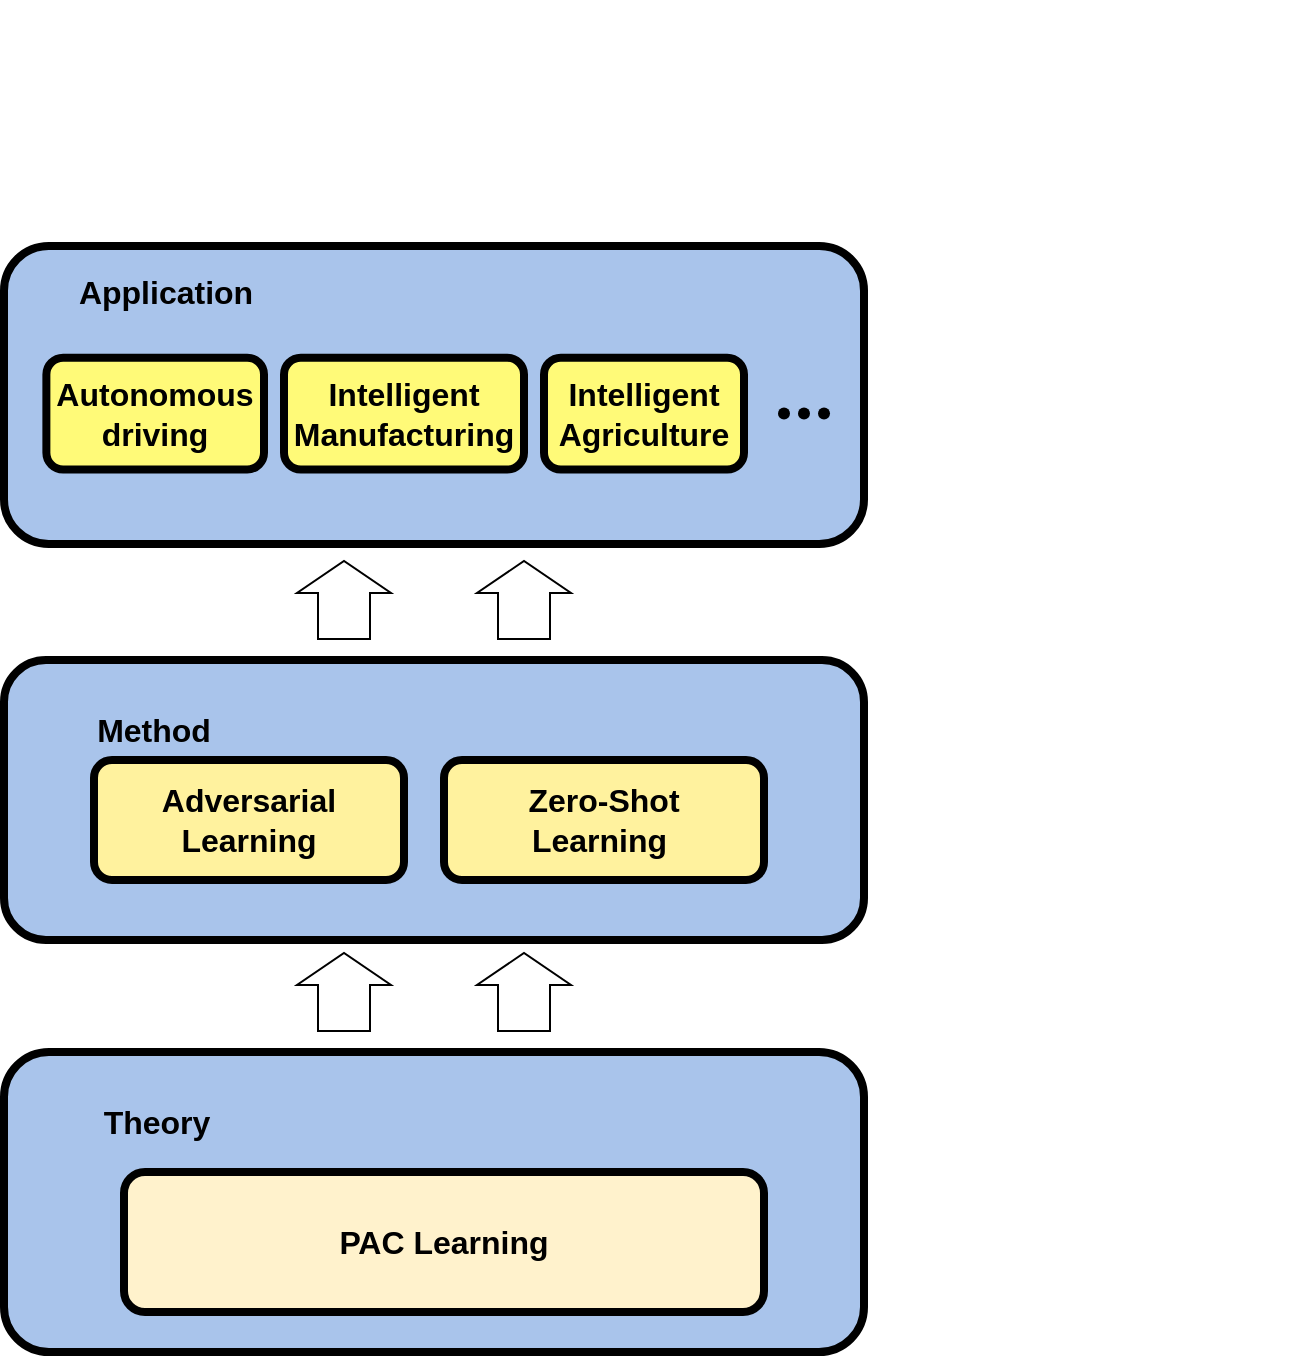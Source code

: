 <mxfile version="22.1.4" type="github">
  <diagram name="第 1 页" id="lQTLDWcY_eZ0sKBOPx8D">
    <mxGraphModel dx="1386" dy="793" grid="1" gridSize="10" guides="1" tooltips="1" connect="1" arrows="1" fold="1" page="1" pageScale="1" pageWidth="827" pageHeight="1169" math="0" shadow="0">
      <root>
        <mxCell id="0" />
        <mxCell id="1" parent="0" />
        <mxCell id="keLutAsBn4G_uMSqqDpm-2" value="" style="group" vertex="1" connectable="0" parent="1">
          <mxGeometry x="110" y="90" width="641.904" height="270" as="geometry" />
        </mxCell>
        <mxCell id="keLutAsBn4G_uMSqqDpm-14" value="" style="group" vertex="1" connectable="0" parent="keLutAsBn4G_uMSqqDpm-2">
          <mxGeometry x="-10" y="123" width="430" height="148.97" as="geometry" />
        </mxCell>
        <mxCell id="Llqqbq-_5VIP15spKIbY-17" value="" style="rounded=1;whiteSpace=wrap;html=1;strokeWidth=4;fillColor=#A9C4EB;strokeColor=#000000;" parent="keLutAsBn4G_uMSqqDpm-14" vertex="1">
          <mxGeometry width="430" height="148.97" as="geometry" />
        </mxCell>
        <mxCell id="Llqqbq-_5VIP15spKIbY-12" value="&lt;span style=&quot;font-size: 16px;&quot;&gt;&lt;b&gt;Autonomous&lt;br&gt;driving&lt;br&gt;&lt;/b&gt;&lt;/span&gt;" style="rounded=1;whiteSpace=wrap;html=1;strokeWidth=4;fillColor=#FFFA78;" parent="keLutAsBn4G_uMSqqDpm-14" vertex="1">
          <mxGeometry x="21.19" y="55.87" width="108.81" height="55.86" as="geometry" />
        </mxCell>
        <mxCell id="Llqqbq-_5VIP15spKIbY-13" value="&lt;b&gt;&lt;font style=&quot;font-size: 16px;&quot;&gt;Intelligent&lt;br&gt;Manufacturing&lt;/font&gt;&lt;/b&gt;" style="rounded=1;whiteSpace=wrap;html=1;strokeWidth=4;fillColor=#FFFA78;" parent="keLutAsBn4G_uMSqqDpm-14" vertex="1">
          <mxGeometry x="140" y="55.87" width="120" height="55.86" as="geometry" />
        </mxCell>
        <mxCell id="Llqqbq-_5VIP15spKIbY-14" value="&lt;b&gt;&lt;font style=&quot;font-size: 16px;&quot;&gt;Intelligent&lt;br&gt;Agriculture&lt;br&gt;&lt;/font&gt;&lt;/b&gt;" style="rounded=1;whiteSpace=wrap;html=1;strokeWidth=4;fillColor=#FFFA78;" parent="keLutAsBn4G_uMSqqDpm-14" vertex="1">
          <mxGeometry x="270" y="55.87" width="100" height="55.86" as="geometry" />
        </mxCell>
        <mxCell id="keLutAsBn4G_uMSqqDpm-3" value="Application" style="text;html=1;strokeColor=none;fillColor=none;align=center;verticalAlign=middle;whiteSpace=wrap;rounded=0;fontStyle=1;fontSize=16;" vertex="1" parent="keLutAsBn4G_uMSqqDpm-14">
          <mxGeometry x="51.19" y="9.315" width="60" height="27.931" as="geometry" />
        </mxCell>
        <mxCell id="Llqqbq-_5VIP15spKIbY-20" value="" style="shape=waypoint;sketch=0;fillStyle=solid;size=6;pointerEvents=1;points=[];fillColor=none;resizable=0;rotatable=0;perimeter=centerPerimeter;snapToPoint=1;" parent="keLutAsBn4G_uMSqqDpm-14" vertex="1">
          <mxGeometry x="380.0" y="73.799" width="20" height="20" as="geometry" />
        </mxCell>
        <mxCell id="Llqqbq-_5VIP15spKIbY-21" value="" style="shape=waypoint;sketch=0;fillStyle=solid;size=6;pointerEvents=1;points=[];fillColor=none;resizable=0;rotatable=0;perimeter=centerPerimeter;snapToPoint=1;" parent="keLutAsBn4G_uMSqqDpm-14" vertex="1">
          <mxGeometry x="390.002" y="73.799" width="20" height="20" as="geometry" />
        </mxCell>
        <mxCell id="Llqqbq-_5VIP15spKIbY-22" value="" style="shape=waypoint;sketch=0;fillStyle=solid;size=6;pointerEvents=1;points=[];fillColor=none;resizable=0;rotatable=0;perimeter=centerPerimeter;snapToPoint=1;" parent="keLutAsBn4G_uMSqqDpm-14" vertex="1">
          <mxGeometry x="400.004" y="73.799" width="20" height="20" as="geometry" />
        </mxCell>
        <mxCell id="keLutAsBn4G_uMSqqDpm-12" value="" style="group" vertex="1" connectable="0" parent="1">
          <mxGeometry x="100" y="420" width="430" height="200" as="geometry" />
        </mxCell>
        <mxCell id="keLutAsBn4G_uMSqqDpm-1" value="" style="rounded=1;whiteSpace=wrap;html=1;strokeWidth=4;fillColor=#A9C4EB;strokeColor=#000000;" vertex="1" parent="keLutAsBn4G_uMSqqDpm-12">
          <mxGeometry width="430" height="140" as="geometry" />
        </mxCell>
        <mxCell id="Llqqbq-_5VIP15spKIbY-5" value="&lt;span style=&quot;font-size: 16px;&quot;&gt;&lt;b&gt;Zero-Shot&lt;br&gt;Learning&amp;nbsp;&lt;/b&gt;&lt;/span&gt;" style="rounded=1;whiteSpace=wrap;html=1;strokeWidth=4;fillColor=#FFF29E;" parent="keLutAsBn4G_uMSqqDpm-12" vertex="1">
          <mxGeometry x="220" y="50" width="160" height="60" as="geometry" />
        </mxCell>
        <mxCell id="Llqqbq-_5VIP15spKIbY-6" value="&lt;span style=&quot;font-size: 16px;&quot;&gt;&lt;b&gt;Adversarial&lt;br&gt;Learning&lt;br&gt;&lt;/b&gt;&lt;/span&gt;" style="rounded=1;whiteSpace=wrap;html=1;strokeWidth=4;fillColor=#FFF29E;" parent="keLutAsBn4G_uMSqqDpm-12" vertex="1">
          <mxGeometry x="45" y="50" width="155" height="60" as="geometry" />
        </mxCell>
        <mxCell id="keLutAsBn4G_uMSqqDpm-10" value="Method" style="text;html=1;strokeColor=none;fillColor=none;align=center;verticalAlign=middle;whiteSpace=wrap;rounded=0;fontStyle=1;fontSize=16;" vertex="1" parent="keLutAsBn4G_uMSqqDpm-12">
          <mxGeometry x="45" y="20" width="60" height="30" as="geometry" />
        </mxCell>
        <mxCell id="keLutAsBn4G_uMSqqDpm-20" value="" style="group" vertex="1" connectable="0" parent="keLutAsBn4G_uMSqqDpm-12">
          <mxGeometry x="170" y="146" width="90" height="40" as="geometry" />
        </mxCell>
        <mxCell id="keLutAsBn4G_uMSqqDpm-17" value="" style="shape=flexArrow;endArrow=classic;html=1;rounded=0;width=26;endSize=5;" edge="1" parent="keLutAsBn4G_uMSqqDpm-20">
          <mxGeometry width="50" height="50" relative="1" as="geometry">
            <mxPoint x="90" y="40" as="sourcePoint" />
            <mxPoint x="90" as="targetPoint" />
          </mxGeometry>
        </mxCell>
        <mxCell id="keLutAsBn4G_uMSqqDpm-19" value="" style="shape=flexArrow;endArrow=classic;html=1;rounded=0;width=26;endSize=5;" edge="1" parent="keLutAsBn4G_uMSqqDpm-20">
          <mxGeometry width="50" height="50" relative="1" as="geometry">
            <mxPoint y="40" as="sourcePoint" />
            <mxPoint as="targetPoint" />
          </mxGeometry>
        </mxCell>
        <mxCell id="keLutAsBn4G_uMSqqDpm-13" value="" style="group" vertex="1" connectable="0" parent="1">
          <mxGeometry x="100" y="616" width="430" height="150" as="geometry" />
        </mxCell>
        <mxCell id="keLutAsBn4G_uMSqqDpm-8" value="" style="rounded=1;whiteSpace=wrap;html=1;strokeWidth=4;fillColor=#A9C4EB;strokeColor=#000000;" vertex="1" parent="keLutAsBn4G_uMSqqDpm-13">
          <mxGeometry width="430.0" height="150" as="geometry" />
        </mxCell>
        <mxCell id="Llqqbq-_5VIP15spKIbY-1" value="&lt;b&gt;&lt;font style=&quot;font-size: 16px;&quot;&gt;PAC Learning&lt;/font&gt;&lt;/b&gt;" style="rounded=1;whiteSpace=wrap;html=1;strokeWidth=4;fillColor=#fff2cc;strokeColor=#000000;" parent="keLutAsBn4G_uMSqqDpm-13" vertex="1">
          <mxGeometry x="60" y="60" width="320" height="70" as="geometry" />
        </mxCell>
        <mxCell id="keLutAsBn4G_uMSqqDpm-11" value="Theory" style="text;html=1;strokeColor=none;fillColor=none;align=center;verticalAlign=middle;whiteSpace=wrap;rounded=0;fontStyle=1;fontSize=16;" vertex="1" parent="keLutAsBn4G_uMSqqDpm-13">
          <mxGeometry x="46.071" y="20" width="61.429" height="30" as="geometry" />
        </mxCell>
        <mxCell id="keLutAsBn4G_uMSqqDpm-21" value="" style="group" vertex="1" connectable="0" parent="1">
          <mxGeometry x="270" y="370" width="90" height="40" as="geometry" />
        </mxCell>
        <mxCell id="keLutAsBn4G_uMSqqDpm-22" value="" style="shape=flexArrow;endArrow=classic;html=1;rounded=0;width=26;endSize=5;" edge="1" parent="keLutAsBn4G_uMSqqDpm-21">
          <mxGeometry width="50" height="50" relative="1" as="geometry">
            <mxPoint x="90" y="40" as="sourcePoint" />
            <mxPoint x="90" as="targetPoint" />
          </mxGeometry>
        </mxCell>
        <mxCell id="keLutAsBn4G_uMSqqDpm-23" value="" style="shape=flexArrow;endArrow=classic;html=1;rounded=0;width=26;endSize=5;" edge="1" parent="keLutAsBn4G_uMSqqDpm-21">
          <mxGeometry width="50" height="50" relative="1" as="geometry">
            <mxPoint y="40" as="sourcePoint" />
            <mxPoint as="targetPoint" />
          </mxGeometry>
        </mxCell>
      </root>
    </mxGraphModel>
  </diagram>
</mxfile>
